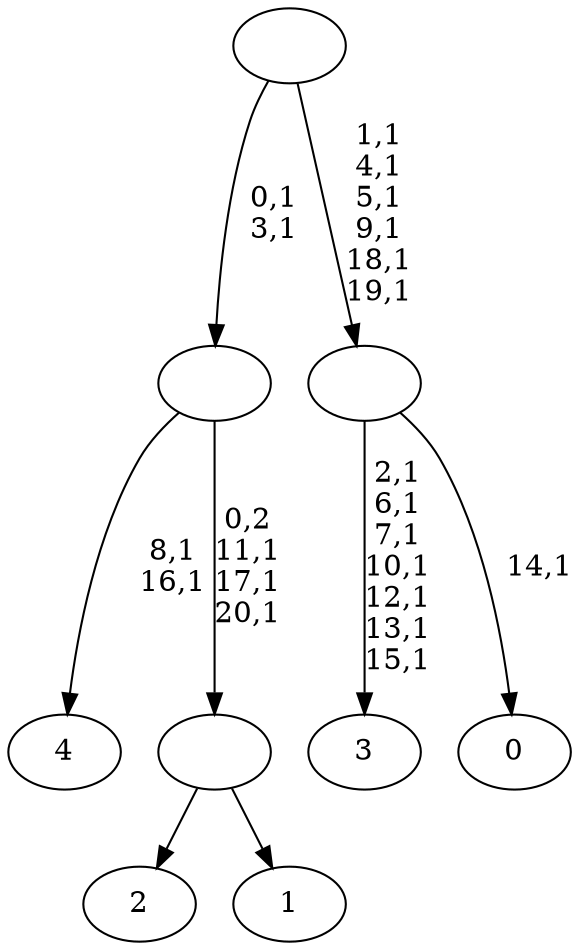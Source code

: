 digraph T {
	26 [label="4"]
	23 [label="3"]
	15 [label="2"]
	14 [label="1"]
	13 [label=""]
	10 [label=""]
	8 [label="0"]
	6 [label=""]
	0 [label=""]
	13 -> 15 [label=""]
	13 -> 14 [label=""]
	10 -> 13 [label="0,2\n11,1\n17,1\n20,1"]
	10 -> 26 [label="8,1\n16,1"]
	6 -> 8 [label="14,1"]
	6 -> 23 [label="2,1\n6,1\n7,1\n10,1\n12,1\n13,1\n15,1"]
	0 -> 6 [label="1,1\n4,1\n5,1\n9,1\n18,1\n19,1"]
	0 -> 10 [label="0,1\n3,1"]
}

